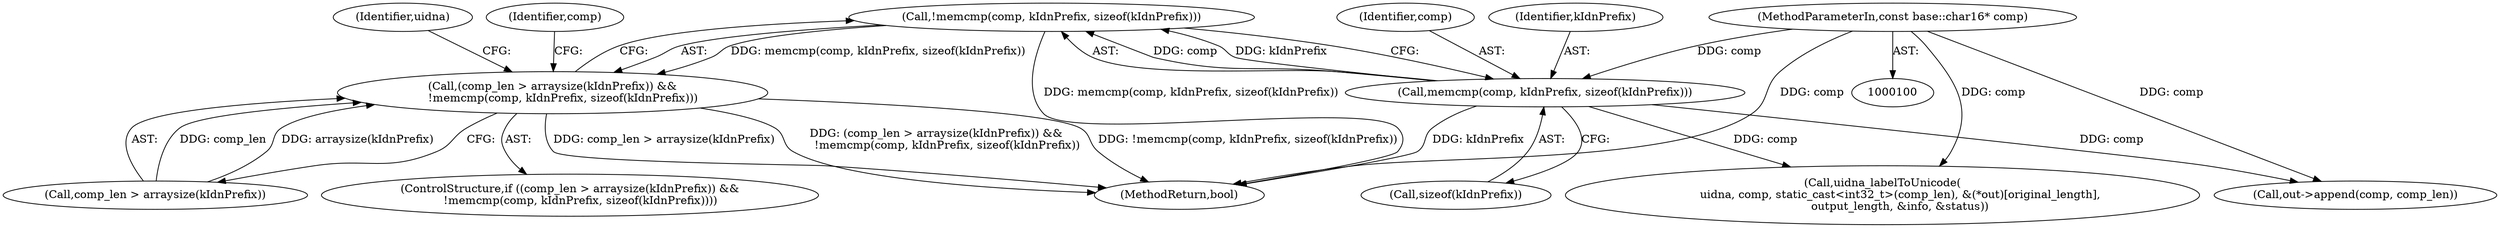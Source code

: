 digraph "0_Chrome_08cb718ba7c3961c1006176c9faba0a5841ec792_1@API" {
"1000122" [label="(Call,!memcmp(comp, kIdnPrefix, sizeof(kIdnPrefix)))"];
"1000123" [label="(Call,memcmp(comp, kIdnPrefix, sizeof(kIdnPrefix)))"];
"1000101" [label="(MethodParameterIn,const base::char16* comp)"];
"1000117" [label="(Call,(comp_len > arraysize(kIdnPrefix)) &&\n      !memcmp(comp, kIdnPrefix, sizeof(kIdnPrefix)))"];
"1000163" [label="(Call,uidna_labelToUnicode(\n          uidna, comp, static_cast<int32_t>(comp_len), &(*out)[original_length],\n          output_length, &info, &status))"];
"1000116" [label="(ControlStructure,if ((comp_len > arraysize(kIdnPrefix)) &&\n      !memcmp(comp, kIdnPrefix, sizeof(kIdnPrefix))))"];
"1000124" [label="(Identifier,comp)"];
"1000117" [label="(Call,(comp_len > arraysize(kIdnPrefix)) &&\n      !memcmp(comp, kIdnPrefix, sizeof(kIdnPrefix)))"];
"1000125" [label="(Identifier,kIdnPrefix)"];
"1000122" [label="(Call,!memcmp(comp, kIdnPrefix, sizeof(kIdnPrefix)))"];
"1000126" [label="(Call,sizeof(kIdnPrefix))"];
"1000222" [label="(MethodReturn,bool)"];
"1000101" [label="(MethodParameterIn,const base::char16* comp)"];
"1000131" [label="(Identifier,uidna)"];
"1000217" [label="(Call,out->append(comp, comp_len))"];
"1000218" [label="(Identifier,comp)"];
"1000118" [label="(Call,comp_len > arraysize(kIdnPrefix))"];
"1000123" [label="(Call,memcmp(comp, kIdnPrefix, sizeof(kIdnPrefix)))"];
"1000122" -> "1000117"  [label="AST: "];
"1000122" -> "1000123"  [label="CFG: "];
"1000123" -> "1000122"  [label="AST: "];
"1000117" -> "1000122"  [label="CFG: "];
"1000122" -> "1000222"  [label="DDG: memcmp(comp, kIdnPrefix, sizeof(kIdnPrefix))"];
"1000122" -> "1000117"  [label="DDG: memcmp(comp, kIdnPrefix, sizeof(kIdnPrefix))"];
"1000123" -> "1000122"  [label="DDG: comp"];
"1000123" -> "1000122"  [label="DDG: kIdnPrefix"];
"1000123" -> "1000126"  [label="CFG: "];
"1000124" -> "1000123"  [label="AST: "];
"1000125" -> "1000123"  [label="AST: "];
"1000126" -> "1000123"  [label="AST: "];
"1000123" -> "1000222"  [label="DDG: kIdnPrefix"];
"1000101" -> "1000123"  [label="DDG: comp"];
"1000123" -> "1000163"  [label="DDG: comp"];
"1000123" -> "1000217"  [label="DDG: comp"];
"1000101" -> "1000100"  [label="AST: "];
"1000101" -> "1000222"  [label="DDG: comp"];
"1000101" -> "1000163"  [label="DDG: comp"];
"1000101" -> "1000217"  [label="DDG: comp"];
"1000117" -> "1000116"  [label="AST: "];
"1000117" -> "1000118"  [label="CFG: "];
"1000118" -> "1000117"  [label="AST: "];
"1000131" -> "1000117"  [label="CFG: "];
"1000218" -> "1000117"  [label="CFG: "];
"1000117" -> "1000222"  [label="DDG: comp_len > arraysize(kIdnPrefix)"];
"1000117" -> "1000222"  [label="DDG: (comp_len > arraysize(kIdnPrefix)) &&\n      !memcmp(comp, kIdnPrefix, sizeof(kIdnPrefix))"];
"1000117" -> "1000222"  [label="DDG: !memcmp(comp, kIdnPrefix, sizeof(kIdnPrefix))"];
"1000118" -> "1000117"  [label="DDG: comp_len"];
"1000118" -> "1000117"  [label="DDG: arraysize(kIdnPrefix)"];
}
